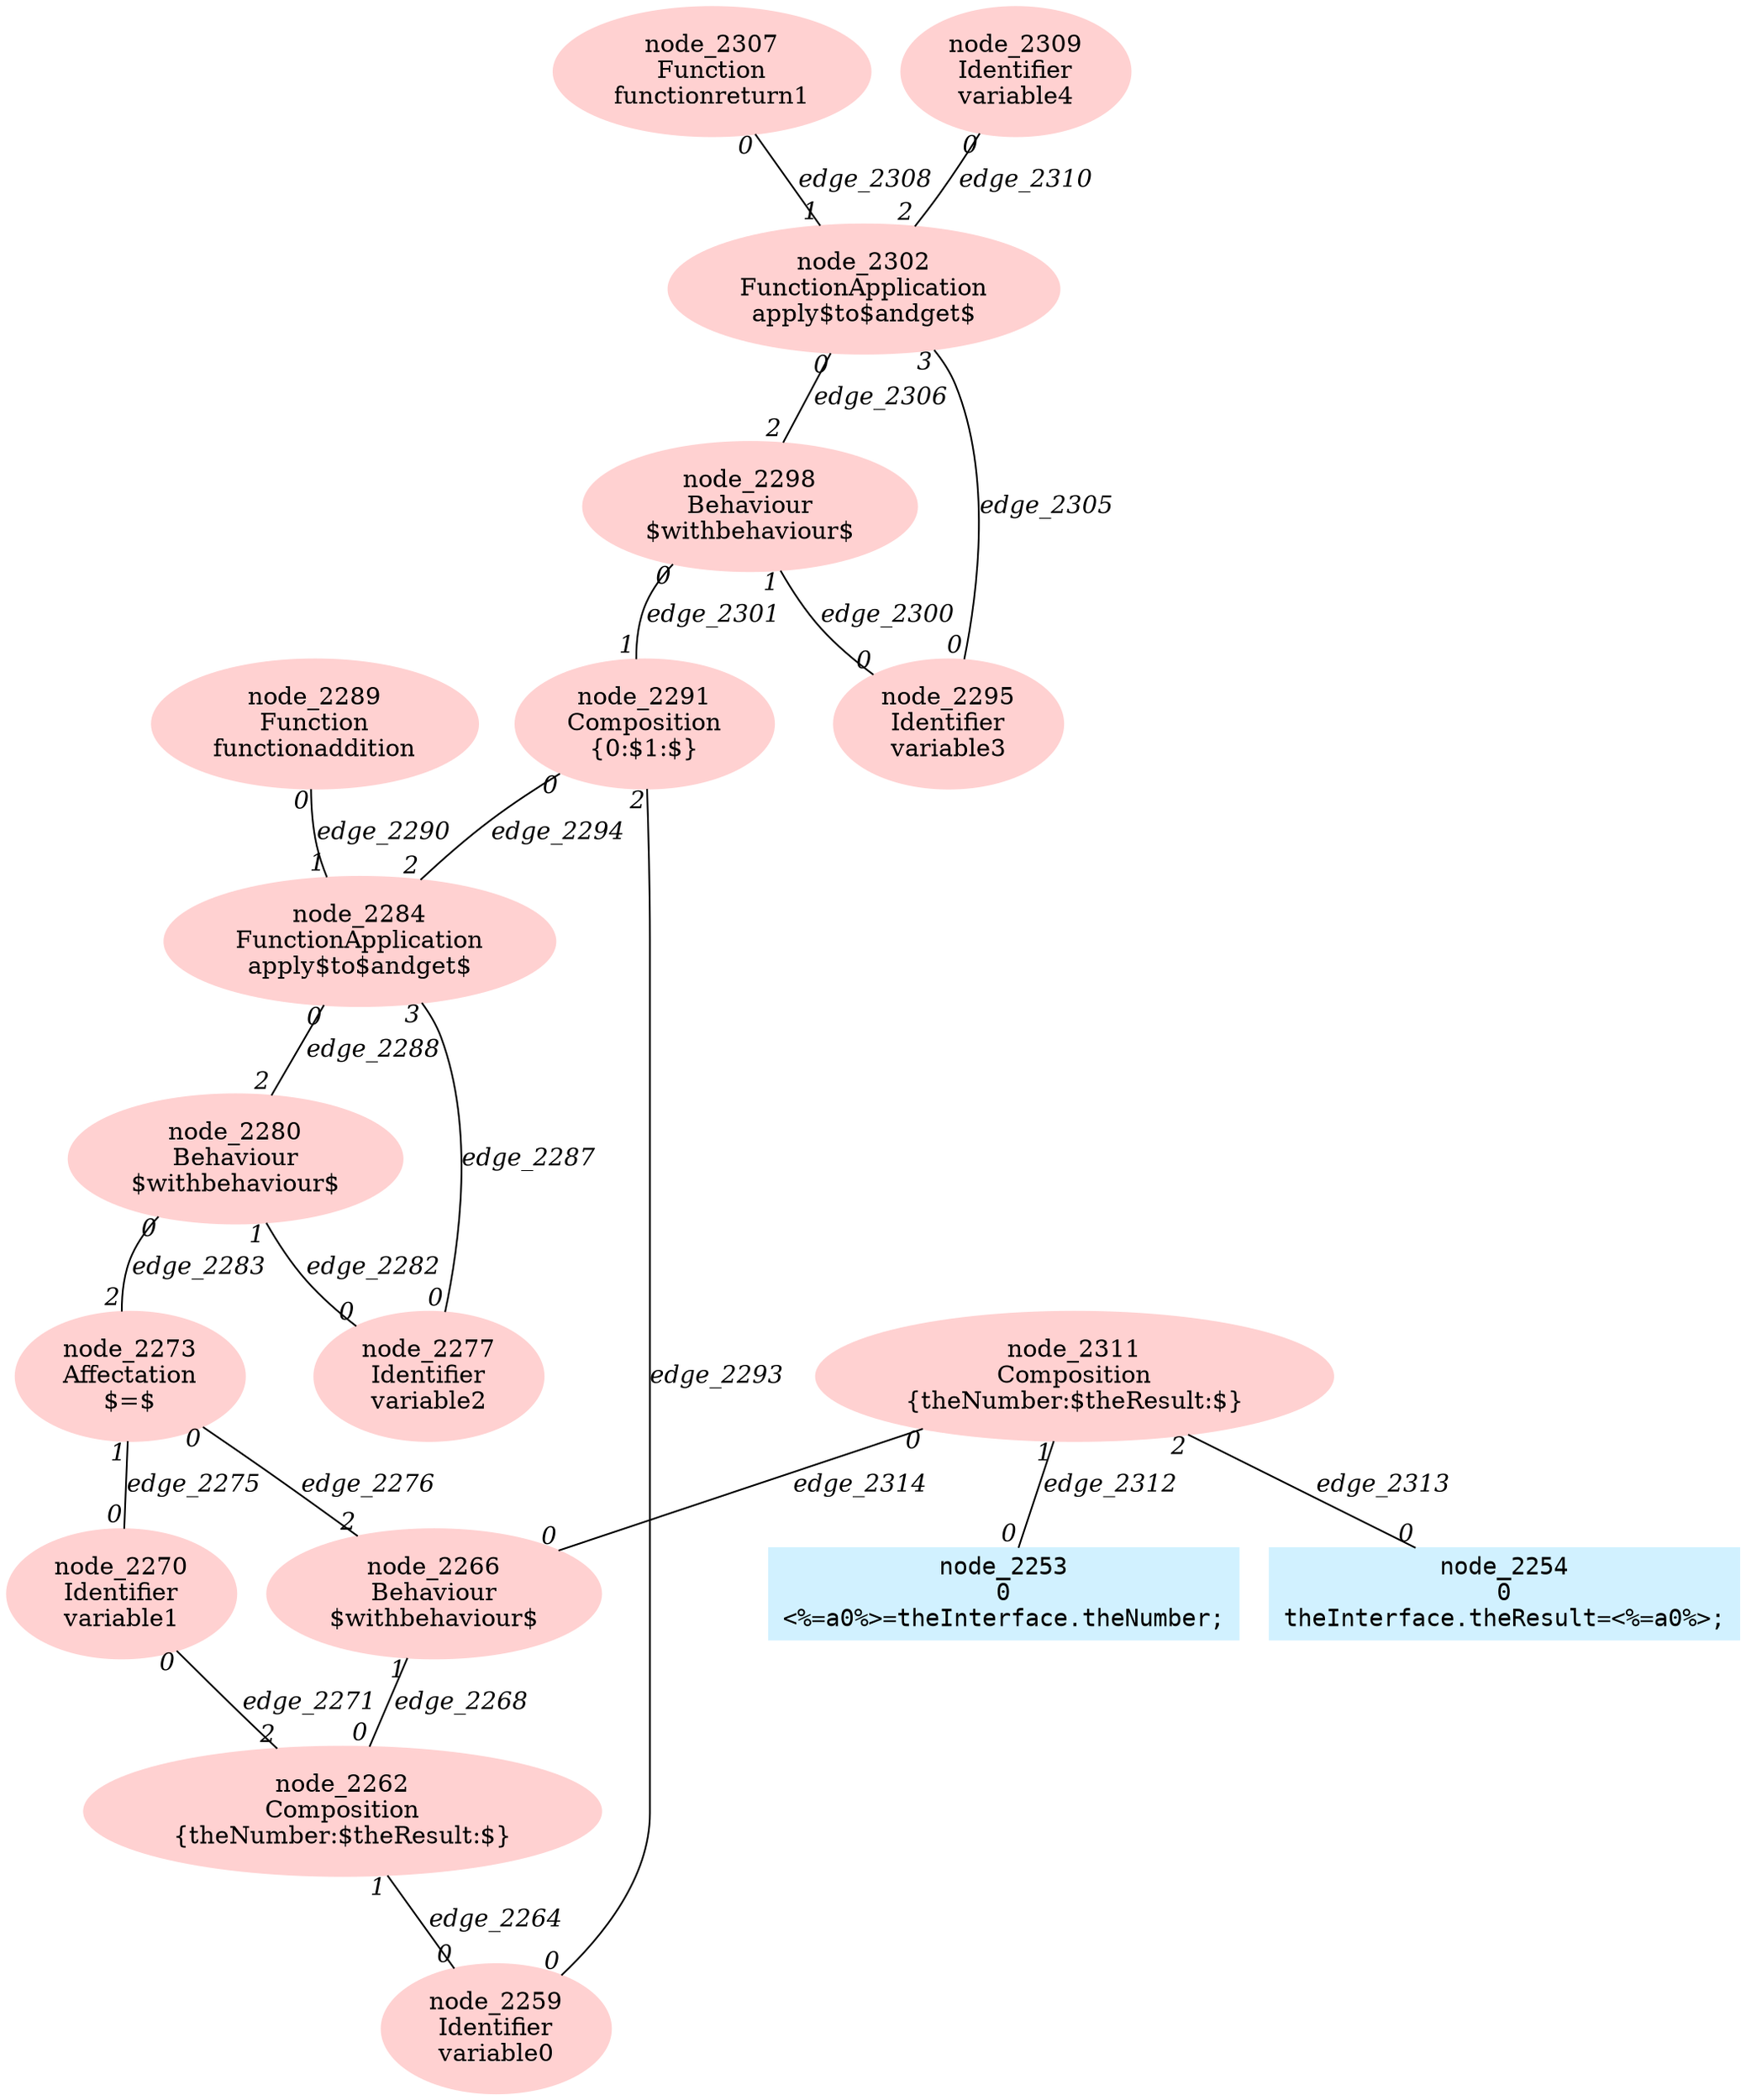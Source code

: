 digraph g{node_2259 [shape=ellipse, style=filled, color="#ffd1d1", label="node_2259
Identifier
variable0" ]
node_2262 [shape=ellipse, style=filled, color="#ffd1d1", label="node_2262
Composition
{theNumber:$theResult:$}" ]
node_2266 [shape=ellipse, style=filled, color="#ffd1d1", label="node_2266
Behaviour
$withbehaviour$" ]
node_2270 [shape=ellipse, style=filled, color="#ffd1d1", label="node_2270
Identifier
variable1" ]
node_2273 [shape=ellipse, style=filled, color="#ffd1d1", label="node_2273
Affectation
$=$" ]
node_2277 [shape=ellipse, style=filled, color="#ffd1d1", label="node_2277
Identifier
variable2" ]
node_2280 [shape=ellipse, style=filled, color="#ffd1d1", label="node_2280
Behaviour
$withbehaviour$" ]
node_2284 [shape=ellipse, style=filled, color="#ffd1d1", label="node_2284
FunctionApplication
apply$to$andget$" ]
node_2289 [shape=ellipse, style=filled, color="#ffd1d1", label="node_2289
Function
functionaddition" ]
node_2291 [shape=ellipse, style=filled, color="#ffd1d1", label="node_2291
Composition
{0:$1:$}" ]
node_2295 [shape=ellipse, style=filled, color="#ffd1d1", label="node_2295
Identifier
variable3" ]
node_2298 [shape=ellipse, style=filled, color="#ffd1d1", label="node_2298
Behaviour
$withbehaviour$" ]
node_2302 [shape=ellipse, style=filled, color="#ffd1d1", label="node_2302
FunctionApplication
apply$to$andget$" ]
node_2307 [shape=ellipse, style=filled, color="#ffd1d1", label="node_2307
Function
functionreturn1" ]
node_2309 [shape=ellipse, style=filled, color="#ffd1d1", label="node_2309
Identifier
variable4" ]
node_2311 [shape=ellipse, style=filled, color="#ffd1d1", label="node_2311
Composition
{theNumber:$theResult:$}" ]
node_2253 [shape=box, style=filled, color="#d1f1ff", fontname="Courier", label="node_2253
0
<%=a0%>=theInterface.theNumber;
" ]
node_2254 [shape=box, style=filled, color="#d1f1ff", fontname="Courier", label="node_2254
0
theInterface.theResult=<%=a0%>;
" ]
node_2262 -> node_2259 [dir=none, arrowHead=none, fontname="Times-Italic", label="edge_2264",  headlabel="0", taillabel="1" ]
node_2266 -> node_2262 [dir=none, arrowHead=none, fontname="Times-Italic", label="edge_2268",  headlabel="0", taillabel="1" ]
node_2270 -> node_2262 [dir=none, arrowHead=none, fontname="Times-Italic", label="edge_2271",  headlabel="2", taillabel="0" ]
node_2273 -> node_2270 [dir=none, arrowHead=none, fontname="Times-Italic", label="edge_2275",  headlabel="0", taillabel="1" ]
node_2273 -> node_2266 [dir=none, arrowHead=none, fontname="Times-Italic", label="edge_2276",  headlabel="2", taillabel="0" ]
node_2280 -> node_2277 [dir=none, arrowHead=none, fontname="Times-Italic", label="edge_2282",  headlabel="0", taillabel="1" ]
node_2280 -> node_2273 [dir=none, arrowHead=none, fontname="Times-Italic", label="edge_2283",  headlabel="2", taillabel="0" ]
node_2284 -> node_2277 [dir=none, arrowHead=none, fontname="Times-Italic", label="edge_2287",  headlabel="0", taillabel="3" ]
node_2284 -> node_2280 [dir=none, arrowHead=none, fontname="Times-Italic", label="edge_2288",  headlabel="2", taillabel="0" ]
node_2289 -> node_2284 [dir=none, arrowHead=none, fontname="Times-Italic", label="edge_2290",  headlabel="1", taillabel="0" ]
node_2291 -> node_2259 [dir=none, arrowHead=none, fontname="Times-Italic", label="edge_2293",  headlabel="0", taillabel="2" ]
node_2291 -> node_2284 [dir=none, arrowHead=none, fontname="Times-Italic", label="edge_2294",  headlabel="2", taillabel="0" ]
node_2298 -> node_2295 [dir=none, arrowHead=none, fontname="Times-Italic", label="edge_2300",  headlabel="0", taillabel="1" ]
node_2298 -> node_2291 [dir=none, arrowHead=none, fontname="Times-Italic", label="edge_2301",  headlabel="1", taillabel="0" ]
node_2302 -> node_2295 [dir=none, arrowHead=none, fontname="Times-Italic", label="edge_2305",  headlabel="0", taillabel="3" ]
node_2302 -> node_2298 [dir=none, arrowHead=none, fontname="Times-Italic", label="edge_2306",  headlabel="2", taillabel="0" ]
node_2307 -> node_2302 [dir=none, arrowHead=none, fontname="Times-Italic", label="edge_2308",  headlabel="1", taillabel="0" ]
node_2309 -> node_2302 [dir=none, arrowHead=none, fontname="Times-Italic", label="edge_2310",  headlabel="2", taillabel="0" ]
node_2311 -> node_2253 [dir=none, arrowHead=none, fontname="Times-Italic", label="edge_2312",  headlabel="0", taillabel="1" ]
node_2311 -> node_2254 [dir=none, arrowHead=none, fontname="Times-Italic", label="edge_2313",  headlabel="0", taillabel="2" ]
node_2311 -> node_2266 [dir=none, arrowHead=none, fontname="Times-Italic", label="edge_2314",  headlabel="0", taillabel="0" ]
}